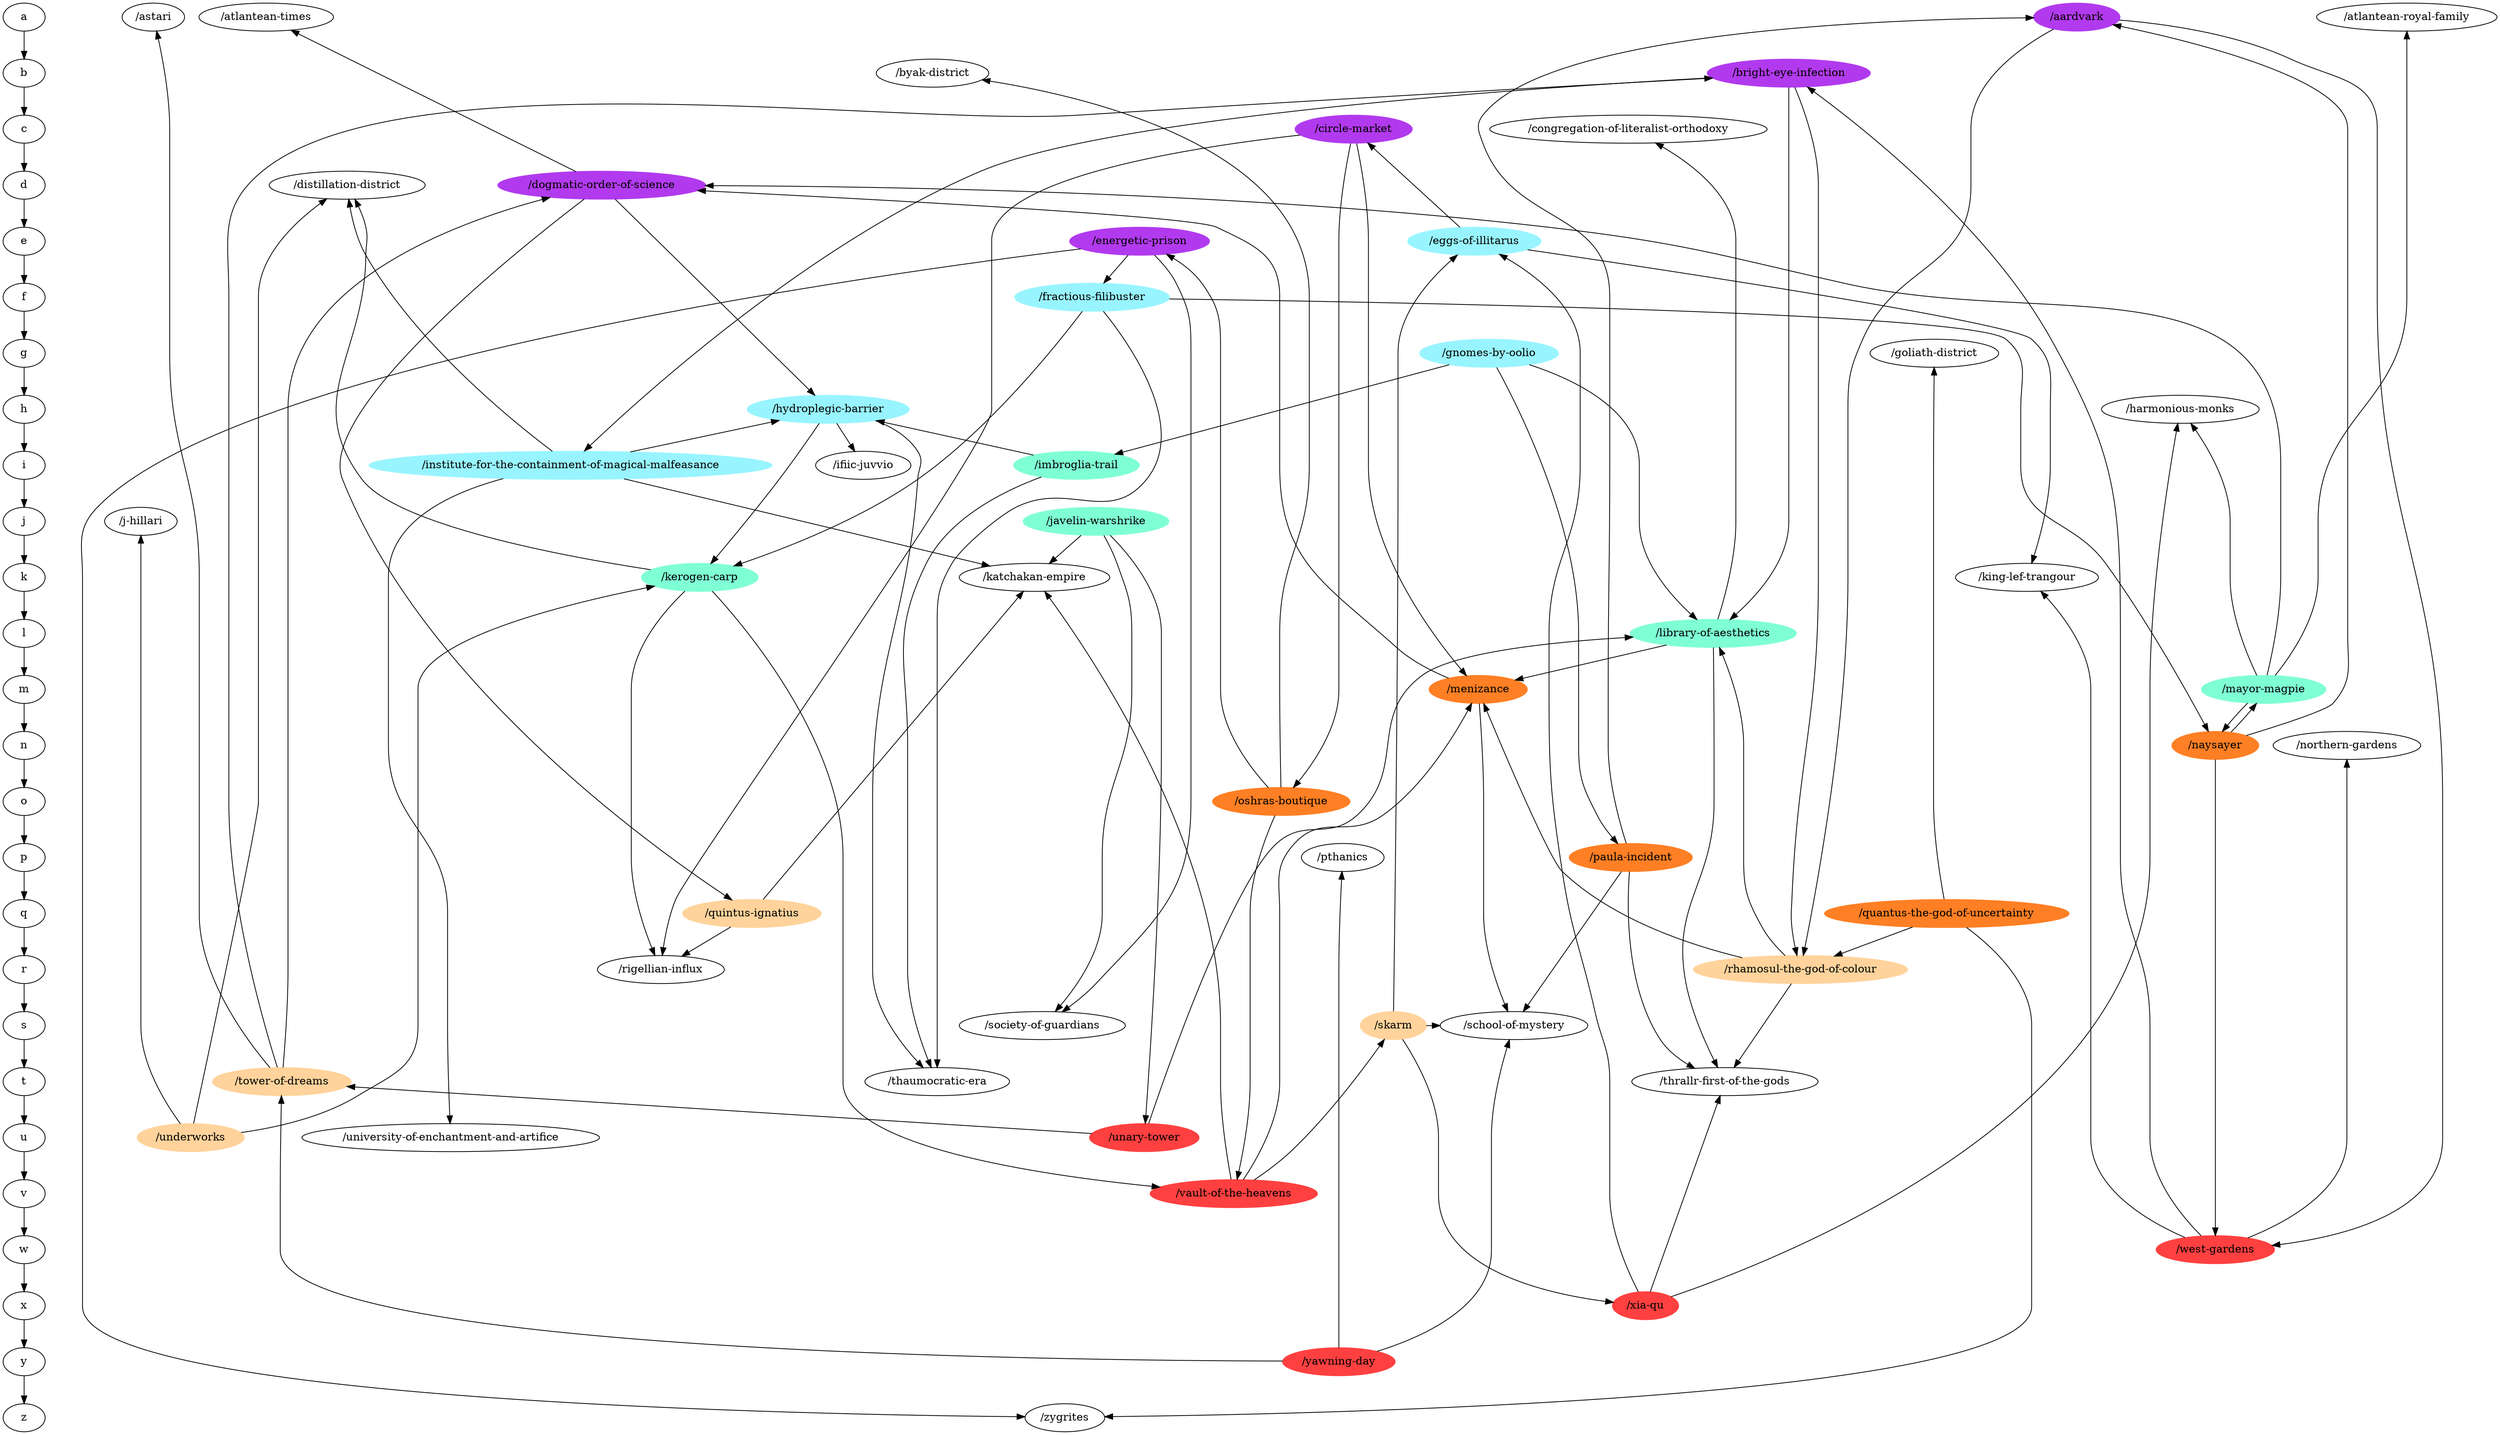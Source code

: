 digraph G {
a->b->c->d->e->f->g->h->i->j->k->l->m->n->o->p->q->r->s->t->u->v->w->x->y->z;
{ rank=same;
a;
"/atlantean-times";
"/astari";
"/atlantean-royal-family";
"/aardvark" [color=darkorchid2,style=filled];
}
{ rank=same;
b;
"/bright-eye-infection" [color=darkorchid2,style=filled];
"/byak-district";
}
{ rank=same;
c;
"/congregation-of-literalist-orthodoxy";
"/circle-market" [color=darkorchid2,style=filled];
}
{ rank=same;
d;
"/distillation-district";
"/dogmatic-order-of-science" [color=darkorchid2,style=filled];
}
{ rank=same;
e;
"/energetic-prison" [color=darkorchid2,style=filled];
"/eggs-of-illitarus" [color=cadetblue1,style=filled];
}
{ rank=same;
f;
"/fractious-filibuster" [color=cadetblue1,style=filled];
}
{ rank=same;
g;
"/goliath-district";
"/gnomes-by-oolio" [color=cadetblue1,style=filled];
}
{ rank=same;
h;
"/harmonious-monks";
"/hydroplegic-barrier" [color=cadetblue1,style=filled];
}
{ rank=same;
i;
"/institute-for-the-containment-of-magical-malfeasance" [color=cadetblue1,style=filled];
"/imbroglia-trail" [color=aquamarine,style=filled];
"/ifiic-juvvio";
}
{ rank=same;
j;
"/j-hillari";
"/javelin-warshrike" [color=aquamarine,style=filled];
}
{ rank=same;
k;
"/kerogen-carp" [color=aquamarine,style=filled];
"/king-lef-trangour";
"/katchakan-empire";
}
{ rank=same;
l;
"/library-of-aesthetics" [color=aquamarine,style=filled];
}
{ rank=same;
m;
"/mayor-magpie" [color=aquamarine,style=filled];
"/menizance" [color=chocolate1,style=filled];
}
{ rank=same;
n;
"/naysayer" [color=chocolate1,style=filled];
"/northern-gardens";
}
{ rank=same;
o;
"/oshras-boutique" [color=chocolate1,style=filled];
}
{ rank=same;
p;
"/paula-incident" [color=chocolate1,style=filled];
"/pthanics";
}
{ rank=same;
q;
"/quantus-the-god-of-uncertainty" [color=chocolate1,style=filled];
"/quintus-ignatius" [color=burlywood1,style=filled];
}
{ rank=same;
r;
"/rhamosul-the-god-of-colour" [color=burlywood1,style=filled];
"/rigellian-influx";
}
{ rank=same;
s;
"/skarm" [color=burlywood1,style=filled];
"/school-of-mystery";
"/society-of-guardians";
}
{ rank=same;
t;
"/thrallr-first-of-the-gods";
"/thaumocratic-era";
"/tower-of-dreams" [color=burlywood1,style=filled];
}
{ rank=same;
u;
"/underworks" [color=burlywood1,style=filled];
"/unary-tower" [color=brown1,style=filled];
"/university-of-enchantment-and-artifice";
}
{ rank=same;
v;
"/vault-of-the-heavens" [color=brown1,style=filled];
}
{ rank=same;
w;
"/west-gardens" [color=brown1,style=filled];
}
{ rank=same;
x;
"/xia-qu" [color=brown1,style=filled];
}
{ rank=same;
y;
"/yawning-day" [color=brown1,style=filled];
}
{ rank=same;
z;
"/zygrites";
}
"/underworks" -> "/j-hillari";
"/underworks" -> "/kerogen-carp";
"/underworks" -> "/distillation-district";
"/institute-for-the-containment-of-magical-malfeasance" -> "/distillation-district";
"/institute-for-the-containment-of-magical-malfeasance" -> "/hydroplegic-barrier";
"/institute-for-the-containment-of-magical-malfeasance" -> "/university-of-enchantment-and-artifice";
"/institute-for-the-containment-of-magical-malfeasance" -> "/katchakan-empire";
"/unary-tower" -> "/tower-of-dreams";
"/unary-tower" -> "/library-of-aesthetics";
"/kerogen-carp" -> "/distillation-district";
"/kerogen-carp" -> "/vault-of-the-heavens";
"/kerogen-carp" -> "/rigellian-influx";
"/skarm" -> "/school-of-mystery";
"/skarm" -> "/eggs-of-illitarus";
"/skarm" -> "/xia-qu";
"/energetic-prison" -> "/society-of-guardians";
"/energetic-prison" -> "/zygrites";
"/energetic-prison" -> "/fractious-filibuster";
"/javelin-warshrike" -> "/unary-tower";
"/javelin-warshrike" -> "/society-of-guardians";
"/javelin-warshrike" -> "/katchakan-empire";
"/imbroglia-trail" -> "/thaumocratic-era";
"/imbroglia-trail" -> "/hydroplegic-barrier";
"/rhamosul-the-god-of-colour" -> "/thrallr-first-of-the-gods";
"/rhamosul-the-god-of-colour" -> "/library-of-aesthetics";
"/rhamosul-the-god-of-colour" -> "/menizance";
"/eggs-of-illitarus" -> "/king-lef-trangour";
"/eggs-of-illitarus" -> "/circle-market";
"/quantus-the-god-of-uncertainty" -> "/goliath-district";
"/quantus-the-god-of-uncertainty" -> "/rhamosul-the-god-of-colour";
"/quantus-the-god-of-uncertainty" -> "/zygrites";
"/paula-incident" -> "/thrallr-first-of-the-gods";
"/paula-incident" -> "/school-of-mystery";
"/paula-incident" -> "/aardvark";
"/naysayer" -> "/west-gardens";
"/naysayer" -> "/mayor-magpie";
"/naysayer" -> "/aardvark";
"/quintus-ignatius" -> "/rigellian-influx";
"/quintus-ignatius" -> "/katchakan-empire";
"/bright-eye-infection" -> "/institute-for-the-containment-of-magical-malfeasance";
"/bright-eye-infection" -> "/rhamosul-the-god-of-colour";
"/bright-eye-infection" -> "/library-of-aesthetics";
"/vault-of-the-heavens" -> "/skarm";
"/vault-of-the-heavens" -> "/menizance";
"/vault-of-the-heavens" -> "/katchakan-empire";
"/west-gardens" -> "/king-lef-trangour";
"/west-gardens" -> "/northern-gardens";
"/west-gardens" -> "/bright-eye-infection";
"/xia-qu" -> "/thrallr-first-of-the-gods";
"/xia-qu" -> "/harmonious-monks";
"/xia-qu" -> "/eggs-of-illitarus";
"/mayor-magpie" -> "/harmonious-monks";
"/mayor-magpie" -> "/naysayer";
"/mayor-magpie" -> "/atlantean-royal-family";
"/mayor-magpie" -> "/dogmatic-order-of-science";
"/yawning-day" -> "/school-of-mystery";
"/yawning-day" -> "/tower-of-dreams";
"/yawning-day" -> "/pthanics";
"/tower-of-dreams" -> "/bright-eye-infection";
"/tower-of-dreams" -> "/astari";
"/tower-of-dreams" -> "/dogmatic-order-of-science";
"/oshras-boutique" -> "/energetic-prison";
"/oshras-boutique" -> "/byak-district";
"/oshras-boutique" -> "/vault-of-the-heavens";
"/dogmatic-order-of-science" -> "/atlantean-times";
"/dogmatic-order-of-science" -> "/quintus-ignatius";
"/dogmatic-order-of-science" -> "/hydroplegic-barrier";
"/fractious-filibuster" -> "/kerogen-carp";
"/fractious-filibuster" -> "/naysayer";
"/fractious-filibuster" -> "/thaumocratic-era";
"/hydroplegic-barrier" -> "/kerogen-carp";
"/hydroplegic-barrier" -> "/ifiic-juvvio";
"/hydroplegic-barrier" -> "/thaumocratic-era";
"/gnomes-by-oolio" -> "/imbroglia-trail";
"/gnomes-by-oolio" -> "/paula-incident";
"/gnomes-by-oolio" -> "/library-of-aesthetics";
"/library-of-aesthetics" -> "/thrallr-first-of-the-gods";
"/library-of-aesthetics" -> "/congregation-of-literalist-orthodoxy";
"/library-of-aesthetics" -> "/menizance";
"/circle-market" -> "/oshras-boutique";
"/circle-market" -> "/rigellian-influx";
"/circle-market" -> "/menizance";
"/menizance" -> "/school-of-mystery";
"/menizance" -> "/dogmatic-order-of-science";
"/aardvark" -> "/rhamosul-the-god-of-colour";
"/aardvark" -> "/west-gardens";
}
